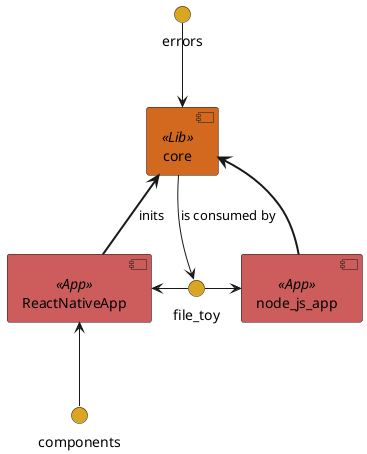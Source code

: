 @startuml architecture-overview
  skinparam component {
    BackgroundColor<<App>> IndianRed
    BackgroundColor<<Lib>> Chocolate
  }
  skinparam interface {
    BackgroundColor GoldenRod
  }

  [ReactNativeApp] as rna <<App>>
  [node_js_app] as nja <<App>>

  [core] <<Lib>>
  () errors
  () components
  () file_toy

  core <== rna : inits
  core <== nja
  core <-up- errors

  rna <- file_toy
  file_toy -> nja
  rna <-- components

  file_toy <- core : is consumed by
@enduml